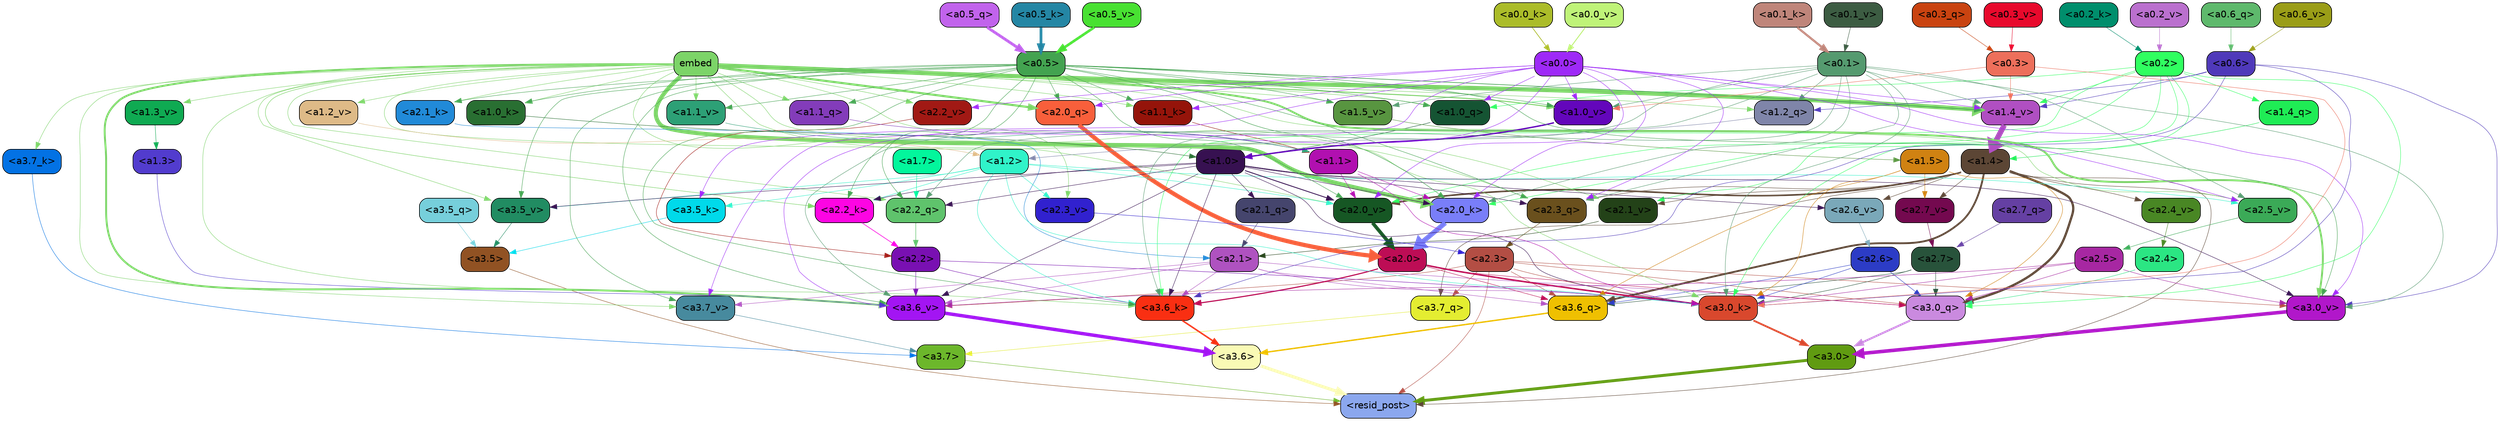 strict digraph "" {
	graph [bgcolor=transparent,
		layout=dot,
		overlap=false,
		splines=true
	];
	"<a3.7>"	[color=black,
		fillcolor="#6cb72b",
		fontname=Helvetica,
		shape=box,
		style="filled, rounded"];
	"<resid_post>"	[color=black,
		fillcolor="#8ba7ee",
		fontname=Helvetica,
		shape=box,
		style="filled, rounded"];
	"<a3.7>" -> "<resid_post>"	[color="#6cb72b",
		penwidth=0.6239100098609924];
	"<a3.6>"	[color=black,
		fillcolor="#f9fab5",
		fontname=Helvetica,
		shape=box,
		style="filled, rounded"];
	"<a3.6>" -> "<resid_post>"	[color="#f9fab5",
		penwidth=4.569062113761902];
	"<a3.5>"	[color=black,
		fillcolor="#915223",
		fontname=Helvetica,
		shape=box,
		style="filled, rounded"];
	"<a3.5>" -> "<resid_post>"	[color="#915223",
		penwidth=0.6];
	"<a3.0>"	[color=black,
		fillcolor="#609b11",
		fontname=Helvetica,
		shape=box,
		style="filled, rounded"];
	"<a3.0>" -> "<resid_post>"	[color="#609b11",
		penwidth=4.283544182777405];
	"<a2.3>"	[color=black,
		fillcolor="#b34e44",
		fontname=Helvetica,
		shape=box,
		style="filled, rounded"];
	"<a2.3>" -> "<resid_post>"	[color="#b34e44",
		penwidth=0.6];
	"<a3.7_q>"	[color=black,
		fillcolor="#e4ed31",
		fontname=Helvetica,
		shape=box,
		style="filled, rounded"];
	"<a2.3>" -> "<a3.7_q>"	[color="#b34e44",
		penwidth=0.6];
	"<a3.6_q>"	[color=black,
		fillcolor="#efc001",
		fontname=Helvetica,
		shape=box,
		style="filled, rounded"];
	"<a2.3>" -> "<a3.6_q>"	[color="#b34e44",
		penwidth=0.6];
	"<a3.0_q>"	[color=black,
		fillcolor="#ca8adf",
		fontname=Helvetica,
		shape=box,
		style="filled, rounded"];
	"<a2.3>" -> "<a3.0_q>"	[color="#b34e44",
		penwidth=0.6];
	"<a3.0_k>"	[color=black,
		fillcolor="#d9482d",
		fontname=Helvetica,
		shape=box,
		style="filled, rounded"];
	"<a2.3>" -> "<a3.0_k>"	[color="#b34e44",
		penwidth=0.6];
	"<a3.6_v>"	[color=black,
		fillcolor="#a315f3",
		fontname=Helvetica,
		shape=box,
		style="filled, rounded"];
	"<a2.3>" -> "<a3.6_v>"	[color="#b34e44",
		penwidth=0.6];
	"<a3.0_v>"	[color=black,
		fillcolor="#b117ca",
		fontname=Helvetica,
		shape=box,
		style="filled, rounded"];
	"<a2.3>" -> "<a3.0_v>"	[color="#b34e44",
		penwidth=0.6];
	"<a1.4>"	[color=black,
		fillcolor="#5c4635",
		fontname=Helvetica,
		shape=box,
		style="filled, rounded"];
	"<a1.4>" -> "<resid_post>"	[color="#5c4635",
		penwidth=0.6];
	"<a1.4>" -> "<a3.7_q>"	[color="#5c4635",
		penwidth=0.6];
	"<a1.4>" -> "<a3.6_q>"	[color="#5c4635",
		penwidth=2.6908124685287476];
	"<a1.4>" -> "<a3.0_q>"	[color="#5c4635",
		penwidth=3.32076895236969];
	"<a2.3_q>"	[color=black,
		fillcolor="#6a501d",
		fontname=Helvetica,
		shape=box,
		style="filled, rounded"];
	"<a1.4>" -> "<a2.3_q>"	[color="#5c4635",
		penwidth=0.6];
	"<a2.7_v>"	[color=black,
		fillcolor="#74094f",
		fontname=Helvetica,
		shape=box,
		style="filled, rounded"];
	"<a1.4>" -> "<a2.7_v>"	[color="#5c4635",
		penwidth=0.6];
	"<a2.6_v>"	[color=black,
		fillcolor="#7aa8b9",
		fontname=Helvetica,
		shape=box,
		style="filled, rounded"];
	"<a1.4>" -> "<a2.6_v>"	[color="#5c4635",
		penwidth=0.6];
	"<a2.5_v>"	[color=black,
		fillcolor="#3baa57",
		fontname=Helvetica,
		shape=box,
		style="filled, rounded"];
	"<a1.4>" -> "<a2.5_v>"	[color="#5c4635",
		penwidth=0.6];
	"<a2.4_v>"	[color=black,
		fillcolor="#498724",
		fontname=Helvetica,
		shape=box,
		style="filled, rounded"];
	"<a1.4>" -> "<a2.4_v>"	[color="#5c4635",
		penwidth=0.6];
	"<a2.1_v>"	[color=black,
		fillcolor="#234218",
		fontname=Helvetica,
		shape=box,
		style="filled, rounded"];
	"<a1.4>" -> "<a2.1_v>"	[color="#5c4635",
		penwidth=0.6];
	"<a2.0_v>"	[color=black,
		fillcolor="#165724",
		fontname=Helvetica,
		shape=box,
		style="filled, rounded"];
	"<a1.4>" -> "<a2.0_v>"	[color="#5c4635",
		penwidth=2.3065454959869385];
	"<a3.7_q>" -> "<a3.7>"	[color="#e4ed31",
		penwidth=0.6];
	"<a3.6_q>" -> "<a3.6>"	[color="#efc001",
		penwidth=2.03758105635643];
	"<a3.5_q>"	[color=black,
		fillcolor="#76cfdb",
		fontname=Helvetica,
		shape=box,
		style="filled, rounded"];
	"<a3.5_q>" -> "<a3.5>"	[color="#76cfdb",
		penwidth=0.6];
	"<a3.0_q>" -> "<a3.0>"	[color="#ca8adf",
		penwidth=2.8638100624084473];
	"<a3.7_k>"	[color=black,
		fillcolor="#0372e4",
		fontname=Helvetica,
		shape=box,
		style="filled, rounded"];
	"<a3.7_k>" -> "<a3.7>"	[color="#0372e4",
		penwidth=0.6];
	"<a3.6_k>"	[color=black,
		fillcolor="#f92f12",
		fontname=Helvetica,
		shape=box,
		style="filled, rounded"];
	"<a3.6_k>" -> "<a3.6>"	[color="#f92f12",
		penwidth=2.174198240041733];
	"<a3.5_k>"	[color=black,
		fillcolor="#00daea",
		fontname=Helvetica,
		shape=box,
		style="filled, rounded"];
	"<a3.5_k>" -> "<a3.5>"	[color="#00daea",
		penwidth=0.6];
	"<a3.0_k>" -> "<a3.0>"	[color="#d9482d",
		penwidth=2.6274144649505615];
	"<a3.7_v>"	[color=black,
		fillcolor="#478a9e",
		fontname=Helvetica,
		shape=box,
		style="filled, rounded"];
	"<a3.7_v>" -> "<a3.7>"	[color="#478a9e",
		penwidth=0.6];
	"<a3.6_v>" -> "<a3.6>"	[color="#a315f3",
		penwidth=5.002329230308533];
	"<a3.5_v>"	[color=black,
		fillcolor="#218c62",
		fontname=Helvetica,
		shape=box,
		style="filled, rounded"];
	"<a3.5_v>" -> "<a3.5>"	[color="#218c62",
		penwidth=0.6];
	"<a3.0_v>" -> "<a3.0>"	[color="#b117ca",
		penwidth=5.188832879066467];
	"<a2.7>"	[color=black,
		fillcolor="#28533b",
		fontname=Helvetica,
		shape=box,
		style="filled, rounded"];
	"<a2.7>" -> "<a3.6_q>"	[color="#28533b",
		penwidth=0.6];
	"<a2.7>" -> "<a3.0_q>"	[color="#28533b",
		penwidth=0.6];
	"<a2.7>" -> "<a3.0_k>"	[color="#28533b",
		penwidth=0.6];
	"<a2.6>"	[color=black,
		fillcolor="#2c3cc6",
		fontname=Helvetica,
		shape=box,
		style="filled, rounded"];
	"<a2.6>" -> "<a3.6_q>"	[color="#2c3cc6",
		penwidth=0.6];
	"<a2.6>" -> "<a3.0_q>"	[color="#2c3cc6",
		penwidth=0.6];
	"<a2.6>" -> "<a3.0_k>"	[color="#2c3cc6",
		penwidth=0.6];
	"<a2.1>"	[color=black,
		fillcolor="#af52c0",
		fontname=Helvetica,
		shape=box,
		style="filled, rounded"];
	"<a2.1>" -> "<a3.6_q>"	[color="#af52c0",
		penwidth=0.6];
	"<a2.1>" -> "<a3.0_q>"	[color="#af52c0",
		penwidth=0.6];
	"<a2.1>" -> "<a3.6_k>"	[color="#af52c0",
		penwidth=0.6];
	"<a2.1>" -> "<a3.0_k>"	[color="#af52c0",
		penwidth=0.6];
	"<a2.1>" -> "<a3.7_v>"	[color="#af52c0",
		penwidth=0.6];
	"<a2.1>" -> "<a3.6_v>"	[color="#af52c0",
		penwidth=0.6];
	"<a2.0>"	[color=black,
		fillcolor="#bd0d55",
		fontname=Helvetica,
		shape=box,
		style="filled, rounded"];
	"<a2.0>" -> "<a3.6_q>"	[color="#bd0d55",
		penwidth=0.6];
	"<a2.0>" -> "<a3.0_q>"	[color="#bd0d55",
		penwidth=0.6];
	"<a2.0>" -> "<a3.6_k>"	[color="#bd0d55",
		penwidth=1.6254686117172241];
	"<a2.0>" -> "<a3.0_k>"	[color="#bd0d55",
		penwidth=2.182972814887762];
	"<a1.5>"	[color=black,
		fillcolor="#d08212",
		fontname=Helvetica,
		shape=box,
		style="filled, rounded"];
	"<a1.5>" -> "<a3.6_q>"	[color="#d08212",
		penwidth=0.6];
	"<a1.5>" -> "<a3.0_q>"	[color="#d08212",
		penwidth=0.6];
	"<a1.5>" -> "<a3.0_k>"	[color="#d08212",
		penwidth=0.6];
	"<a1.5>" -> "<a2.7_v>"	[color="#d08212",
		penwidth=0.6];
	"<a2.5>"	[color=black,
		fillcolor="#a727a2",
		fontname=Helvetica,
		shape=box,
		style="filled, rounded"];
	"<a2.5>" -> "<a3.0_q>"	[color="#a727a2",
		penwidth=0.6];
	"<a2.5>" -> "<a3.0_k>"	[color="#a727a2",
		penwidth=0.6];
	"<a2.5>" -> "<a3.6_v>"	[color="#a727a2",
		penwidth=0.6];
	"<a2.5>" -> "<a3.0_v>"	[color="#a727a2",
		penwidth=0.6];
	"<a2.4>"	[color=black,
		fillcolor="#2be683",
		fontname=Helvetica,
		shape=box,
		style="filled, rounded"];
	"<a2.4>" -> "<a3.0_q>"	[color="#2be683",
		penwidth=0.6];
	"<a0.2>"	[color=black,
		fillcolor="#30ff60",
		fontname=Helvetica,
		shape=box,
		style="filled, rounded"];
	"<a0.2>" -> "<a3.0_q>"	[color="#30ff60",
		penwidth=0.6];
	"<a0.2>" -> "<a3.6_k>"	[color="#30ff60",
		penwidth=0.6];
	"<a0.2>" -> "<a3.0_k>"	[color="#30ff60",
		penwidth=0.6];
	"<a2.0_k>"	[color=black,
		fillcolor="#797ef9",
		fontname=Helvetica,
		shape=box,
		style="filled, rounded"];
	"<a0.2>" -> "<a2.0_k>"	[color="#30ff60",
		penwidth=0.6];
	"<a0.2>" -> "<a2.1_v>"	[color="#30ff60",
		penwidth=0.6];
	"<a0.2>" -> "<a2.0_v>"	[color="#30ff60",
		penwidth=0.6];
	"<a1.4_q>"	[color=black,
		fillcolor="#1fec55",
		fontname=Helvetica,
		shape=box,
		style="filled, rounded"];
	"<a0.2>" -> "<a1.4_q>"	[color="#30ff60",
		penwidth=0.6];
	"<a1.0_q>"	[color=black,
		fillcolor="#155433",
		fontname=Helvetica,
		shape=box,
		style="filled, rounded"];
	"<a0.2>" -> "<a1.0_q>"	[color="#30ff60",
		penwidth=0.6];
	"<a1.4_v>"	[color=black,
		fillcolor="#b04fc2",
		fontname=Helvetica,
		shape=box,
		style="filled, rounded"];
	"<a0.2>" -> "<a1.4_v>"	[color="#30ff60",
		penwidth=0.6];
	embed	[color=black,
		fillcolor="#7cd468",
		fontname=Helvetica,
		shape=box,
		style="filled, rounded"];
	embed -> "<a3.7_k>"	[color="#7cd468",
		penwidth=0.6];
	embed -> "<a3.6_k>"	[color="#7cd468",
		penwidth=0.6];
	embed -> "<a3.0_k>"	[color="#7cd468",
		penwidth=0.6];
	embed -> "<a3.7_v>"	[color="#7cd468",
		penwidth=0.6];
	embed -> "<a3.6_v>"	[color="#7cd468",
		penwidth=2.809220314025879];
	embed -> "<a3.5_v>"	[color="#7cd468",
		penwidth=0.6];
	embed -> "<a3.0_v>"	[color="#7cd468",
		penwidth=2.754121422767639];
	embed -> "<a2.3_q>"	[color="#7cd468",
		penwidth=0.6];
	"<a2.2_q>"	[color=black,
		fillcolor="#5fc36c",
		fontname=Helvetica,
		shape=box,
		style="filled, rounded"];
	embed -> "<a2.2_q>"	[color="#7cd468",
		penwidth=0.6];
	"<a2.0_q>"	[color=black,
		fillcolor="#f85f3b",
		fontname=Helvetica,
		shape=box,
		style="filled, rounded"];
	embed -> "<a2.0_q>"	[color="#7cd468",
		penwidth=3.102177858352661];
	"<a2.2_k>"	[color=black,
		fillcolor="#fd05e3",
		fontname=Helvetica,
		shape=box,
		style="filled, rounded"];
	embed -> "<a2.2_k>"	[color="#7cd468",
		penwidth=0.6805839538574219];
	"<a2.1_k>"	[color=black,
		fillcolor="#218ad8",
		fontname=Helvetica,
		shape=box,
		style="filled, rounded"];
	embed -> "<a2.1_k>"	[color="#7cd468",
		penwidth=0.6];
	embed -> "<a2.0_k>"	[color="#7cd468",
		penwidth=5.977519929409027];
	embed -> "<a2.5_v>"	[color="#7cd468",
		penwidth=0.6];
	"<a2.3_v>"	[color=black,
		fillcolor="#3121cf",
		fontname=Helvetica,
		shape=box,
		style="filled, rounded"];
	embed -> "<a2.3_v>"	[color="#7cd468",
		penwidth=0.6];
	"<a2.2_v>"	[color=black,
		fillcolor="#a11914",
		fontname=Helvetica,
		shape=box,
		style="filled, rounded"];
	embed -> "<a2.2_v>"	[color="#7cd468",
		penwidth=0.6436443328857422];
	embed -> "<a2.1_v>"	[color="#7cd468",
		penwidth=0.6];
	embed -> "<a2.0_v>"	[color="#7cd468",
		penwidth=0.6];
	"<a1.2_q>"	[color=black,
		fillcolor="#7f85a9",
		fontname=Helvetica,
		shape=box,
		style="filled, rounded"];
	embed -> "<a1.2_q>"	[color="#7cd468",
		penwidth=0.6224298477172852];
	"<a1.1_q>"	[color=black,
		fillcolor="#833cba",
		fontname=Helvetica,
		shape=box,
		style="filled, rounded"];
	embed -> "<a1.1_q>"	[color="#7cd468",
		penwidth=0.6];
	embed -> "<a1.0_q>"	[color="#7cd468",
		penwidth=0.6];
	"<a1.1_k>"	[color=black,
		fillcolor="#95140a",
		fontname=Helvetica,
		shape=box,
		style="filled, rounded"];
	embed -> "<a1.1_k>"	[color="#7cd468",
		penwidth=0.6];
	"<a1.0_k>"	[color=black,
		fillcolor="#296f32",
		fontname=Helvetica,
		shape=box,
		style="filled, rounded"];
	embed -> "<a1.0_k>"	[color="#7cd468",
		penwidth=0.6];
	"<a1.5_v>"	[color=black,
		fillcolor="#589540",
		fontname=Helvetica,
		shape=box,
		style="filled, rounded"];
	embed -> "<a1.5_v>"	[color="#7cd468",
		penwidth=0.6];
	embed -> "<a1.4_v>"	[color="#7cd468",
		penwidth=6.155339062213898];
	"<a1.3_v>"	[color=black,
		fillcolor="#0faa52",
		fontname=Helvetica,
		shape=box,
		style="filled, rounded"];
	embed -> "<a1.3_v>"	[color="#7cd468",
		penwidth=0.6];
	"<a1.2_v>"	[color=black,
		fillcolor="#deba87",
		fontname=Helvetica,
		shape=box,
		style="filled, rounded"];
	embed -> "<a1.2_v>"	[color="#7cd468",
		penwidth=0.6];
	"<a1.1_v>"	[color=black,
		fillcolor="#2da076",
		fontname=Helvetica,
		shape=box,
		style="filled, rounded"];
	embed -> "<a1.1_v>"	[color="#7cd468",
		penwidth=0.6];
	"<a1.0_v>"	[color=black,
		fillcolor="#6306bb",
		fontname=Helvetica,
		shape=box,
		style="filled, rounded"];
	embed -> "<a1.0_v>"	[color="#7cd468",
		penwidth=1.3890299797058105];
	"<a2.2>"	[color=black,
		fillcolor="#7910b2",
		fontname=Helvetica,
		shape=box,
		style="filled, rounded"];
	"<a2.2>" -> "<a3.6_k>"	[color="#7910b2",
		penwidth=0.6];
	"<a2.2>" -> "<a3.0_k>"	[color="#7910b2",
		penwidth=0.6065438985824585];
	"<a2.2>" -> "<a3.6_v>"	[color="#7910b2",
		penwidth=0.6];
	"<a1.2>"	[color=black,
		fillcolor="#30f3c9",
		fontname=Helvetica,
		shape=box,
		style="filled, rounded"];
	"<a1.2>" -> "<a3.6_k>"	[color="#30f3c9",
		penwidth=0.6];
	"<a1.2>" -> "<a3.5_k>"	[color="#30f3c9",
		penwidth=0.6];
	"<a1.2>" -> "<a3.0_k>"	[color="#30f3c9",
		penwidth=0.6];
	"<a1.2>" -> "<a3.5_v>"	[color="#30f3c9",
		penwidth=0.6];
	"<a1.2>" -> "<a2.2_k>"	[color="#30f3c9",
		penwidth=0.6];
	"<a1.2>" -> "<a2.5_v>"	[color="#30f3c9",
		penwidth=0.6];
	"<a1.2>" -> "<a2.3_v>"	[color="#30f3c9",
		penwidth=0.6];
	"<a1.2>" -> "<a2.0_v>"	[color="#30f3c9",
		penwidth=0.6];
	"<a1.0>"	[color=black,
		fillcolor="#371151",
		fontname=Helvetica,
		shape=box,
		style="filled, rounded"];
	"<a1.0>" -> "<a3.6_k>"	[color="#371151",
		penwidth=0.6];
	"<a1.0>" -> "<a3.0_k>"	[color="#371151",
		penwidth=0.6];
	"<a1.0>" -> "<a3.6_v>"	[color="#371151",
		penwidth=0.6];
	"<a1.0>" -> "<a3.5_v>"	[color="#371151",
		penwidth=0.6];
	"<a1.0>" -> "<a3.0_v>"	[color="#371151",
		penwidth=0.6];
	"<a1.0>" -> "<a2.3_q>"	[color="#371151",
		penwidth=0.6];
	"<a1.0>" -> "<a2.2_q>"	[color="#371151",
		penwidth=0.6];
	"<a2.1_q>"	[color=black,
		fillcolor="#45456d",
		fontname=Helvetica,
		shape=box,
		style="filled, rounded"];
	"<a1.0>" -> "<a2.1_q>"	[color="#371151",
		penwidth=0.6];
	"<a1.0>" -> "<a2.2_k>"	[color="#371151",
		penwidth=0.6];
	"<a1.0>" -> "<a2.0_k>"	[color="#371151",
		penwidth=0.6];
	"<a1.0>" -> "<a2.6_v>"	[color="#371151",
		penwidth=0.6];
	"<a1.0>" -> "<a2.0_v>"	[color="#371151",
		penwidth=1.2192587852478027];
	"<a0.6>"	[color=black,
		fillcolor="#4f39ba",
		fontname=Helvetica,
		shape=box,
		style="filled, rounded"];
	"<a0.6>" -> "<a3.6_k>"	[color="#4f39ba",
		penwidth=0.6];
	"<a0.6>" -> "<a3.0_k>"	[color="#4f39ba",
		penwidth=0.6];
	"<a0.6>" -> "<a3.0_v>"	[color="#4f39ba",
		penwidth=0.6];
	"<a0.6>" -> "<a1.2_q>"	[color="#4f39ba",
		penwidth=0.6];
	"<a0.6>" -> "<a1.4_v>"	[color="#4f39ba",
		penwidth=0.6];
	"<a0.5>"	[color=black,
		fillcolor="#43a350",
		fontname=Helvetica,
		shape=box,
		style="filled, rounded"];
	"<a0.5>" -> "<a3.6_k>"	[color="#43a350",
		penwidth=0.6];
	"<a0.5>" -> "<a3.7_v>"	[color="#43a350",
		penwidth=0.6];
	"<a0.5>" -> "<a3.6_v>"	[color="#43a350",
		penwidth=0.6];
	"<a0.5>" -> "<a3.5_v>"	[color="#43a350",
		penwidth=0.6];
	"<a0.5>" -> "<a3.0_v>"	[color="#43a350",
		penwidth=0.6120390892028809];
	"<a0.5>" -> "<a2.3_q>"	[color="#43a350",
		penwidth=0.6];
	"<a0.5>" -> "<a2.2_q>"	[color="#43a350",
		penwidth=0.6];
	"<a0.5>" -> "<a2.0_q>"	[color="#43a350",
		penwidth=0.6];
	"<a0.5>" -> "<a2.2_k>"	[color="#43a350",
		penwidth=0.6];
	"<a0.5>" -> "<a2.1_k>"	[color="#43a350",
		penwidth=0.6];
	"<a0.5>" -> "<a2.0_k>"	[color="#43a350",
		penwidth=0.658348560333252];
	"<a0.5>" -> "<a2.0_v>"	[color="#43a350",
		penwidth=0.6];
	"<a0.5>" -> "<a1.1_q>"	[color="#43a350",
		penwidth=0.6];
	"<a0.5>" -> "<a1.0_q>"	[color="#43a350",
		penwidth=0.6];
	"<a0.5>" -> "<a1.1_k>"	[color="#43a350",
		penwidth=0.6];
	"<a0.5>" -> "<a1.0_k>"	[color="#43a350",
		penwidth=0.6];
	"<a0.5>" -> "<a1.5_v>"	[color="#43a350",
		penwidth=0.6];
	"<a0.5>" -> "<a1.4_v>"	[color="#43a350",
		penwidth=0.9002184867858887];
	"<a0.5>" -> "<a1.1_v>"	[color="#43a350",
		penwidth=0.6];
	"<a0.5>" -> "<a1.0_v>"	[color="#43a350",
		penwidth=0.6];
	"<a0.1>"	[color=black,
		fillcolor="#559a6f",
		fontname=Helvetica,
		shape=box,
		style="filled, rounded"];
	"<a0.1>" -> "<a3.6_k>"	[color="#559a6f",
		penwidth=0.6];
	"<a0.1>" -> "<a3.0_k>"	[color="#559a6f",
		penwidth=0.6];
	"<a0.1>" -> "<a3.6_v>"	[color="#559a6f",
		penwidth=0.6];
	"<a0.1>" -> "<a3.0_v>"	[color="#559a6f",
		penwidth=0.6];
	"<a0.1>" -> "<a2.3_q>"	[color="#559a6f",
		penwidth=0.6];
	"<a0.1>" -> "<a2.2_q>"	[color="#559a6f",
		penwidth=0.6];
	"<a0.1>" -> "<a2.0_k>"	[color="#559a6f",
		penwidth=0.6];
	"<a0.1>" -> "<a2.5_v>"	[color="#559a6f",
		penwidth=0.6];
	"<a0.1>" -> "<a1.2_q>"	[color="#559a6f",
		penwidth=0.6];
	"<a0.1>" -> "<a1.5_v>"	[color="#559a6f",
		penwidth=0.6];
	"<a0.1>" -> "<a1.4_v>"	[color="#559a6f",
		penwidth=0.6];
	"<a0.1>" -> "<a1.0_v>"	[color="#559a6f",
		penwidth=0.6];
	"<a0.0>"	[color=black,
		fillcolor="#9e29f7",
		fontname=Helvetica,
		shape=box,
		style="filled, rounded"];
	"<a0.0>" -> "<a3.5_k>"	[color="#9e29f7",
		penwidth=0.6];
	"<a0.0>" -> "<a3.7_v>"	[color="#9e29f7",
		penwidth=0.6];
	"<a0.0>" -> "<a3.6_v>"	[color="#9e29f7",
		penwidth=0.6];
	"<a0.0>" -> "<a3.0_v>"	[color="#9e29f7",
		penwidth=0.6];
	"<a0.0>" -> "<a2.3_q>"	[color="#9e29f7",
		penwidth=0.6];
	"<a0.0>" -> "<a2.0_q>"	[color="#9e29f7",
		penwidth=0.6];
	"<a0.0>" -> "<a2.0_k>"	[color="#9e29f7",
		penwidth=0.6];
	"<a0.0>" -> "<a2.5_v>"	[color="#9e29f7",
		penwidth=0.6];
	"<a0.0>" -> "<a2.2_v>"	[color="#9e29f7",
		penwidth=0.6];
	"<a0.0>" -> "<a2.0_v>"	[color="#9e29f7",
		penwidth=0.6];
	"<a0.0>" -> "<a1.0_q>"	[color="#9e29f7",
		penwidth=0.6];
	"<a0.0>" -> "<a1.1_k>"	[color="#9e29f7",
		penwidth=0.6];
	"<a0.0>" -> "<a1.4_v>"	[color="#9e29f7",
		penwidth=0.6];
	"<a0.0>" -> "<a1.0_v>"	[color="#9e29f7",
		penwidth=0.6];
	"<a1.1>"	[color=black,
		fillcolor="#b110b0",
		fontname=Helvetica,
		shape=box,
		style="filled, rounded"];
	"<a1.1>" -> "<a3.0_k>"	[color="#b110b0",
		penwidth=0.6];
	"<a1.1>" -> "<a2.0_k>"	[color="#b110b0",
		penwidth=0.6];
	"<a1.1>" -> "<a2.0_v>"	[color="#b110b0",
		penwidth=0.6];
	"<a0.3>"	[color=black,
		fillcolor="#ed6f5b",
		fontname=Helvetica,
		shape=box,
		style="filled, rounded"];
	"<a0.3>" -> "<a3.0_k>"	[color="#ed6f5b",
		penwidth=0.6];
	"<a0.3>" -> "<a1.4_v>"	[color="#ed6f5b",
		penwidth=0.6];
	"<a0.3>" -> "<a1.0_v>"	[color="#ed6f5b",
		penwidth=0.6];
	"<a1.3>"	[color=black,
		fillcolor="#523cce",
		fontname=Helvetica,
		shape=box,
		style="filled, rounded"];
	"<a1.3>" -> "<a3.6_v>"	[color="#523cce",
		penwidth=0.6];
	"<a2.7_q>"	[color=black,
		fillcolor="#6540a3",
		fontname=Helvetica,
		shape=box,
		style="filled, rounded"];
	"<a2.7_q>" -> "<a2.7>"	[color="#6540a3",
		penwidth=0.6];
	"<a2.3_q>" -> "<a2.3>"	[color="#6a501d",
		penwidth=0.6];
	"<a2.2_q>" -> "<a2.2>"	[color="#5fc36c",
		penwidth=0.7585353851318359];
	"<a2.1_q>" -> "<a2.1>"	[color="#45456d",
		penwidth=0.6];
	"<a2.0_q>" -> "<a2.0>"	[color="#f85f3b",
		penwidth=6.189085364341736];
	"<a2.2_k>" -> "<a2.2>"	[color="#fd05e3",
		penwidth=0.87534499168396];
	"<a2.1_k>" -> "<a2.1>"	[color="#218ad8",
		penwidth=0.6];
	"<a2.0_k>" -> "<a2.0>"	[color="#797ef9",
		penwidth=7.056803464889526];
	"<a2.7_v>" -> "<a2.7>"	[color="#74094f",
		penwidth=0.6];
	"<a2.6_v>" -> "<a2.6>"	[color="#7aa8b9",
		penwidth=0.6];
	"<a2.5_v>" -> "<a2.5>"	[color="#3baa57",
		penwidth=0.6];
	"<a2.4_v>" -> "<a2.4>"	[color="#498724",
		penwidth=0.6];
	"<a2.3_v>" -> "<a2.3>"	[color="#3121cf",
		penwidth=0.6];
	"<a2.2_v>" -> "<a2.2>"	[color="#a11914",
		penwidth=0.6];
	"<a2.1_v>" -> "<a2.1>"	[color="#234218",
		penwidth=0.6];
	"<a2.0_v>" -> "<a2.0>"	[color="#165724",
		penwidth=5.12138295173645];
	"<a1.7>"	[color=black,
		fillcolor="#03f69c",
		fontname=Helvetica,
		shape=box,
		style="filled, rounded"];
	"<a1.7>" -> "<a2.2_q>"	[color="#03f69c",
		penwidth=0.6];
	"<a1.4_q>" -> "<a1.4>"	[color="#1fec55",
		penwidth=0.6];
	"<a1.2_q>" -> "<a1.2>"	[color="#7f85a9",
		penwidth=0.6036911010742188];
	"<a1.1_q>" -> "<a1.1>"	[color="#833cba",
		penwidth=0.6];
	"<a1.0_q>" -> "<a1.0>"	[color="#155433",
		penwidth=0.6];
	"<a1.1_k>" -> "<a1.1>"	[color="#95140a",
		penwidth=0.6];
	"<a1.0_k>" -> "<a1.0>"	[color="#296f32",
		penwidth=0.6];
	"<a1.5_v>" -> "<a1.5>"	[color="#589540",
		penwidth=0.6];
	"<a1.4_v>" -> "<a1.4>"	[color="#b04fc2",
		penwidth=7.850657939910889];
	"<a1.3_v>" -> "<a1.3>"	[color="#0faa52",
		penwidth=0.6];
	"<a1.2_v>" -> "<a1.2>"	[color="#deba87",
		penwidth=0.6];
	"<a1.1_v>" -> "<a1.1>"	[color="#2da076",
		penwidth=0.6];
	"<a1.0_v>" -> "<a1.0>"	[color="#6306bb",
		penwidth=2.021620035171509];
	"<a0.6_q>"	[color=black,
		fillcolor="#5eb96c",
		fontname=Helvetica,
		shape=box,
		style="filled, rounded"];
	"<a0.6_q>" -> "<a0.6>"	[color="#5eb96c",
		penwidth=0.6];
	"<a0.5_q>"	[color=black,
		fillcolor="#c163ec",
		fontname=Helvetica,
		shape=box,
		style="filled, rounded"];
	"<a0.5_q>" -> "<a0.5>"	[color="#c163ec",
		penwidth=4.077653527259827];
	"<a0.3_q>"	[color=black,
		fillcolor="#c94310",
		fontname=Helvetica,
		shape=box,
		style="filled, rounded"];
	"<a0.3_q>" -> "<a0.3>"	[color="#c94310",
		penwidth=0.6];
	"<a0.5_k>"	[color=black,
		fillcolor="#2486a4",
		fontname=Helvetica,
		shape=box,
		style="filled, rounded"];
	"<a0.5_k>" -> "<a0.5>"	[color="#2486a4",
		penwidth=3.968934178352356];
	"<a0.2_k>"	[color=black,
		fillcolor="#008e6c",
		fontname=Helvetica,
		shape=box,
		style="filled, rounded"];
	"<a0.2_k>" -> "<a0.2>"	[color="#008e6c",
		penwidth=0.6];
	"<a0.1_k>"	[color=black,
		fillcolor="#bf857a",
		fontname=Helvetica,
		shape=box,
		style="filled, rounded"];
	"<a0.1_k>" -> "<a0.1>"	[color="#bf857a",
		penwidth=3.0963125228881836];
	"<a0.0_k>"	[color=black,
		fillcolor="#abbc29",
		fontname=Helvetica,
		shape=box,
		style="filled, rounded"];
	"<a0.0_k>" -> "<a0.0>"	[color="#abbc29",
		penwidth=1.0073614120483398];
	"<a0.6_v>"	[color=black,
		fillcolor="#9a9d17",
		fontname=Helvetica,
		shape=box,
		style="filled, rounded"];
	"<a0.6_v>" -> "<a0.6>"	[color="#9a9d17",
		penwidth=0.6];
	"<a0.5_v>"	[color=black,
		fillcolor="#48e132",
		fontname=Helvetica,
		shape=box,
		style="filled, rounded"];
	"<a0.5_v>" -> "<a0.5>"	[color="#48e132",
		penwidth=3.7172799110412598];
	"<a0.3_v>"	[color=black,
		fillcolor="#e8092c",
		fontname=Helvetica,
		shape=box,
		style="filled, rounded"];
	"<a0.3_v>" -> "<a0.3>"	[color="#e8092c",
		penwidth=0.6];
	"<a0.2_v>"	[color=black,
		fillcolor="#ba70ce",
		fontname=Helvetica,
		shape=box,
		style="filled, rounded"];
	"<a0.2_v>" -> "<a0.2>"	[color="#ba70ce",
		penwidth=0.6];
	"<a0.1_v>"	[color=black,
		fillcolor="#3c5c42",
		fontname=Helvetica,
		shape=box,
		style="filled, rounded"];
	"<a0.1_v>" -> "<a0.1>"	[color="#3c5c42",
		penwidth=0.602088451385498];
	"<a0.0_v>"	[color=black,
		fillcolor="#bff378",
		fontname=Helvetica,
		shape=box,
		style="filled, rounded"];
	"<a0.0_v>" -> "<a0.0>"	[color="#bff378",
		penwidth=1.3448786735534668];
}
